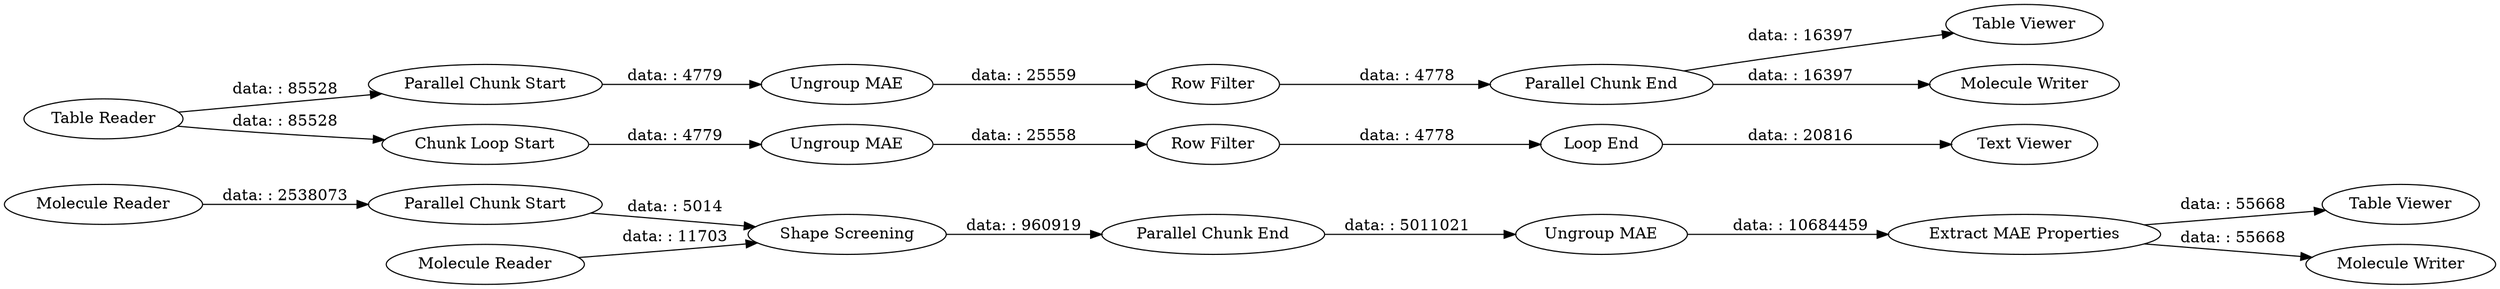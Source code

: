 digraph {
	"2885478394429329295_8463" [label="Shape Screening"]
	"2885478394429329295_8240" [label="Table Viewer"]
	"2885478394429329295_69" [label="Ungroup MAE"]
	"2885478394429329295_8245" [label="Parallel Chunk Start"]
	"2885478394429329295_70" [label="Row Filter"]
	"2885478394429329295_6" [label="Parallel Chunk End"]
	"2885478394429329295_8241" [label="Extract MAE Properties"]
	"2885478394429329295_8458" [label="Molecule Writer"]
	"2885478394429329295_8249" [label="Table Viewer"]
	"2885478394429329295_8247" [label="Row Filter"]
	"2885478394429329295_68" [label="Chunk Loop Start"]
	"2885478394429329295_4" [label="Parallel Chunk Start"]
	"2885478394429329295_71" [label="Loop End"]
	"2885478394429329295_8246" [label="Parallel Chunk End"]
	"2885478394429329295_8462" [label="Molecule Reader"]
	"2885478394429329295_8461" [label="Molecule Reader"]
	"2885478394429329295_8460" [label="Table Reader"]
	"2885478394429329295_8239" [label="Ungroup MAE"]
	"2885478394429329295_73" [label="Text Viewer"]
	"2885478394429329295_8459" [label="Molecule Writer"]
	"2885478394429329295_8248" [label="Ungroup MAE"]
	"2885478394429329295_8461" -> "2885478394429329295_8463" [label="data: : 11703"]
	"2885478394429329295_8247" -> "2885478394429329295_8246" [label="data: : 4778"]
	"2885478394429329295_8462" -> "2885478394429329295_4" [label="data: : 2538073"]
	"2885478394429329295_8241" -> "2885478394429329295_8458" [label="data: : 55668"]
	"2885478394429329295_8246" -> "2885478394429329295_8459" [label="data: : 16397"]
	"2885478394429329295_8248" -> "2885478394429329295_8247" [label="data: : 25559"]
	"2885478394429329295_8241" -> "2885478394429329295_8240" [label="data: : 55668"]
	"2885478394429329295_6" -> "2885478394429329295_8239" [label="data: : 5011021"]
	"2885478394429329295_8460" -> "2885478394429329295_8245" [label="data: : 85528"]
	"2885478394429329295_8463" -> "2885478394429329295_6" [label="data: : 960919"]
	"2885478394429329295_8246" -> "2885478394429329295_8249" [label="data: : 16397"]
	"2885478394429329295_8239" -> "2885478394429329295_8241" [label="data: : 10684459"]
	"2885478394429329295_70" -> "2885478394429329295_71" [label="data: : 4778"]
	"2885478394429329295_68" -> "2885478394429329295_69" [label="data: : 4779"]
	"2885478394429329295_8245" -> "2885478394429329295_8248" [label="data: : 4779"]
	"2885478394429329295_69" -> "2885478394429329295_70" [label="data: : 25558"]
	"2885478394429329295_4" -> "2885478394429329295_8463" [label="data: : 5014"]
	"2885478394429329295_71" -> "2885478394429329295_73" [label="data: : 20816"]
	"2885478394429329295_8460" -> "2885478394429329295_68" [label="data: : 85528"]
	rankdir=LR
}

